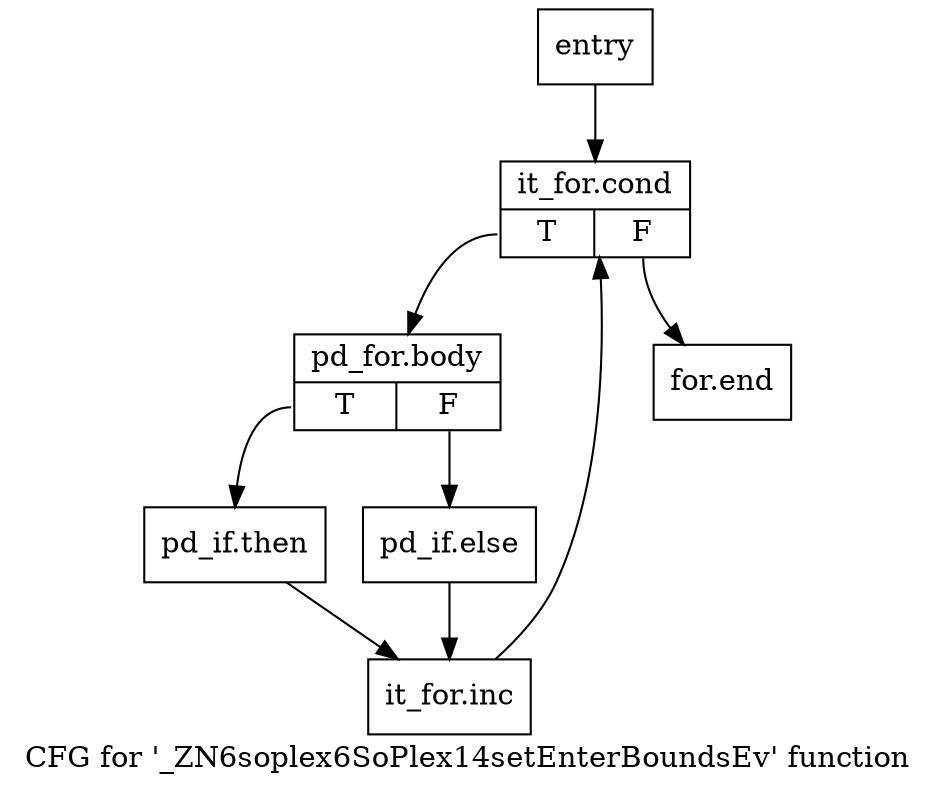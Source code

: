 digraph "CFG for '_ZN6soplex6SoPlex14setEnterBoundsEv' function" {
	label="CFG for '_ZN6soplex6SoPlex14setEnterBoundsEv' function";

	Node0x272c8c0 [shape=record,label="{entry}"];
	Node0x272c8c0 -> Node0x27331f0;
	Node0x27331f0 [shape=record,label="{it_for.cond|{<s0>T|<s1>F}}"];
	Node0x27331f0:s0 -> Node0x2733240;
	Node0x27331f0:s1 -> Node0x2733380;
	Node0x2733240 [shape=record,label="{pd_for.body|{<s0>T|<s1>F}}"];
	Node0x2733240:s0 -> Node0x2733290;
	Node0x2733240:s1 -> Node0x27332e0;
	Node0x2733290 [shape=record,label="{pd_if.then}"];
	Node0x2733290 -> Node0x2733330;
	Node0x27332e0 [shape=record,label="{pd_if.else}"];
	Node0x27332e0 -> Node0x2733330;
	Node0x2733330 [shape=record,label="{it_for.inc}"];
	Node0x2733330 -> Node0x27331f0;
	Node0x2733380 [shape=record,label="{for.end}"];
}
